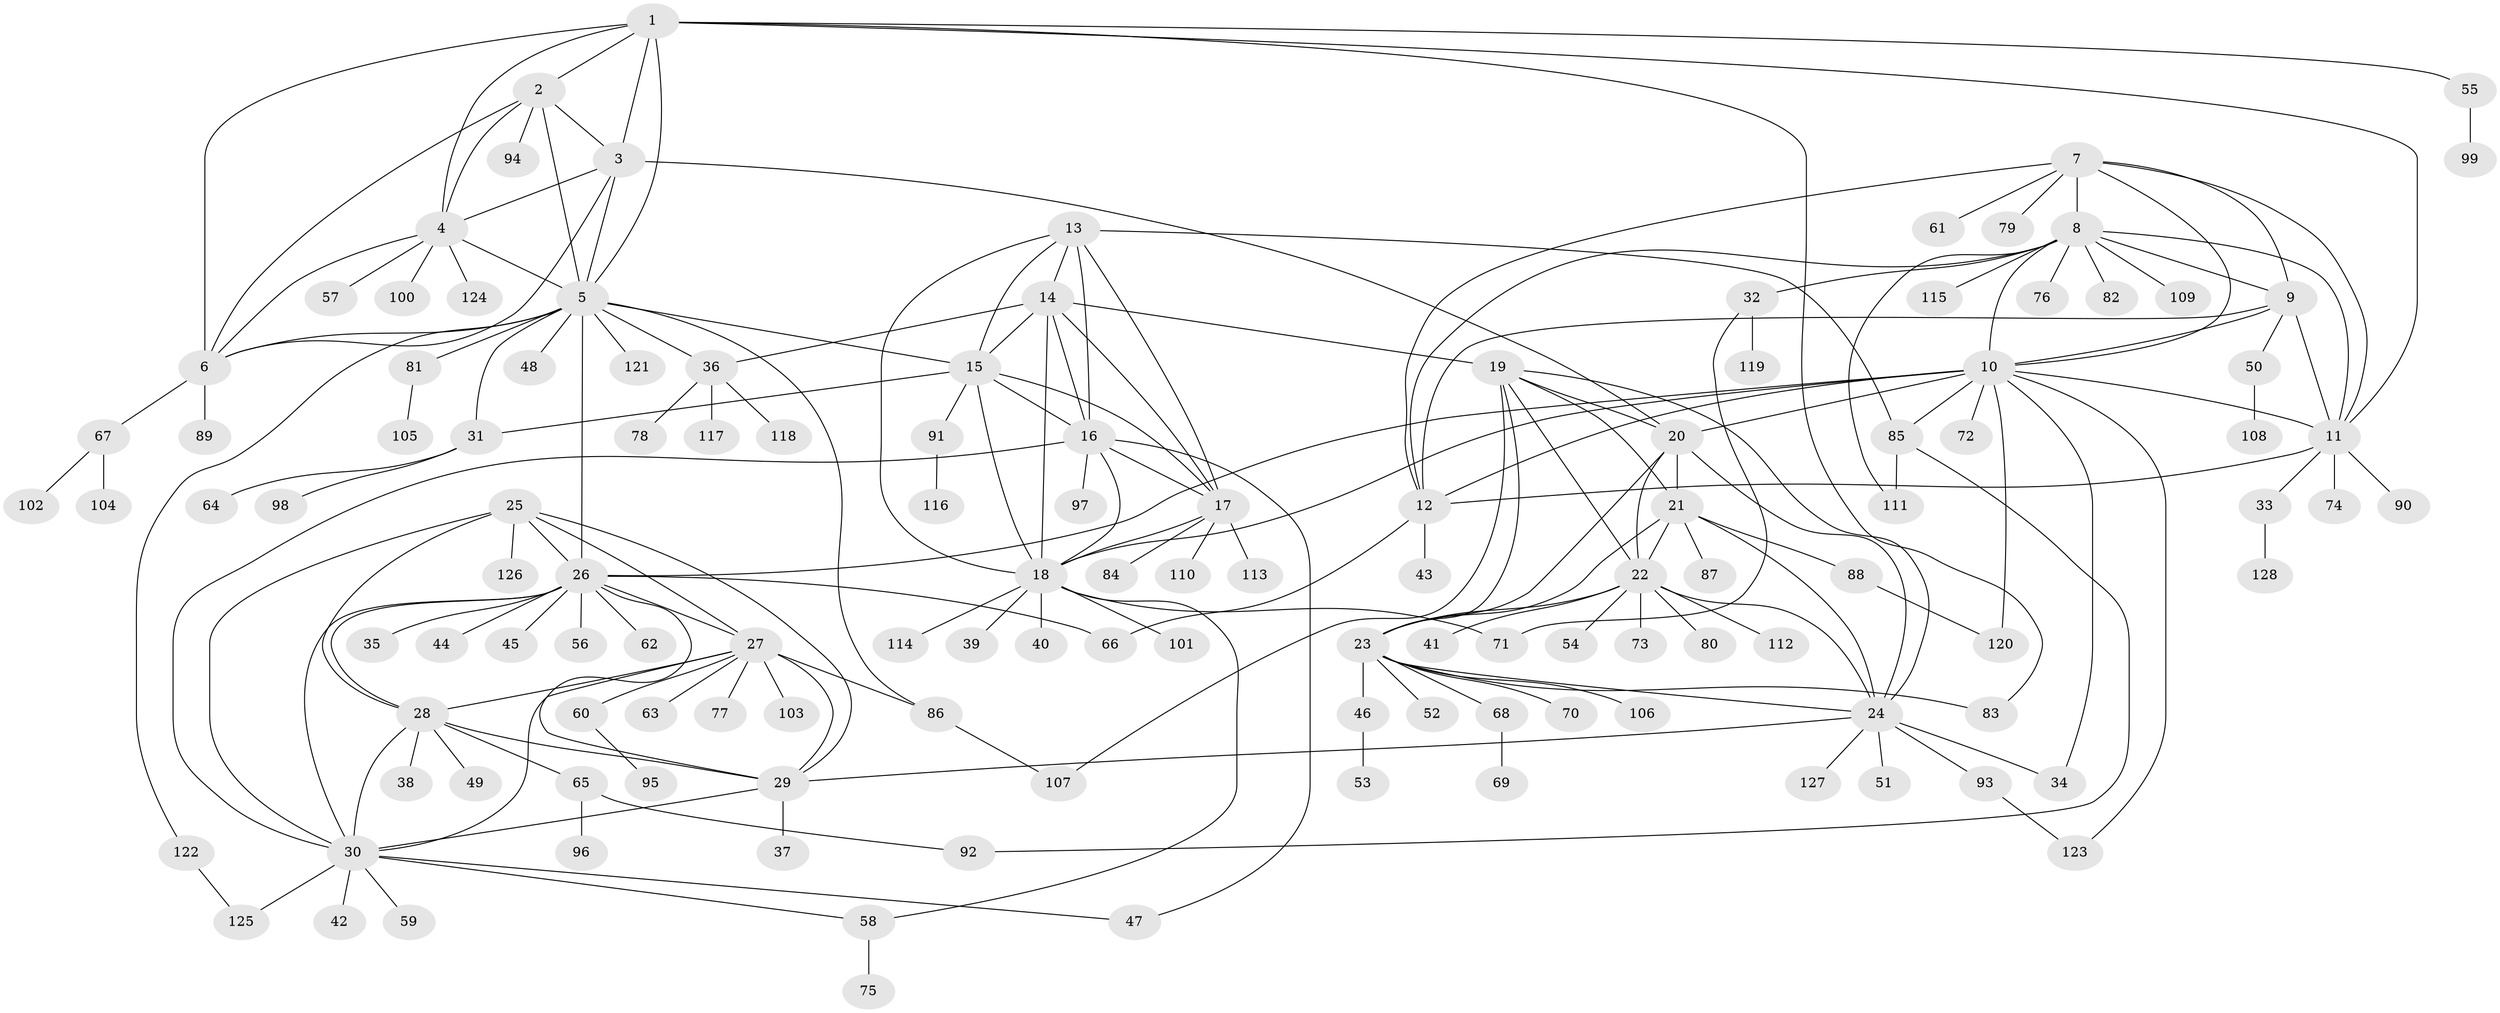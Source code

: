 // Generated by graph-tools (version 1.1) at 2025/15/03/09/25 04:15:57]
// undirected, 128 vertices, 199 edges
graph export_dot {
graph [start="1"]
  node [color=gray90,style=filled];
  1;
  2;
  3;
  4;
  5;
  6;
  7;
  8;
  9;
  10;
  11;
  12;
  13;
  14;
  15;
  16;
  17;
  18;
  19;
  20;
  21;
  22;
  23;
  24;
  25;
  26;
  27;
  28;
  29;
  30;
  31;
  32;
  33;
  34;
  35;
  36;
  37;
  38;
  39;
  40;
  41;
  42;
  43;
  44;
  45;
  46;
  47;
  48;
  49;
  50;
  51;
  52;
  53;
  54;
  55;
  56;
  57;
  58;
  59;
  60;
  61;
  62;
  63;
  64;
  65;
  66;
  67;
  68;
  69;
  70;
  71;
  72;
  73;
  74;
  75;
  76;
  77;
  78;
  79;
  80;
  81;
  82;
  83;
  84;
  85;
  86;
  87;
  88;
  89;
  90;
  91;
  92;
  93;
  94;
  95;
  96;
  97;
  98;
  99;
  100;
  101;
  102;
  103;
  104;
  105;
  106;
  107;
  108;
  109;
  110;
  111;
  112;
  113;
  114;
  115;
  116;
  117;
  118;
  119;
  120;
  121;
  122;
  123;
  124;
  125;
  126;
  127;
  128;
  1 -- 2;
  1 -- 3;
  1 -- 4;
  1 -- 5;
  1 -- 6;
  1 -- 11;
  1 -- 55;
  1 -- 83;
  2 -- 3;
  2 -- 4;
  2 -- 5;
  2 -- 6;
  2 -- 94;
  3 -- 4;
  3 -- 5;
  3 -- 6;
  3 -- 20;
  4 -- 5;
  4 -- 6;
  4 -- 57;
  4 -- 100;
  4 -- 124;
  5 -- 6;
  5 -- 15;
  5 -- 26;
  5 -- 31;
  5 -- 36;
  5 -- 48;
  5 -- 81;
  5 -- 86;
  5 -- 121;
  5 -- 122;
  6 -- 67;
  6 -- 89;
  7 -- 8;
  7 -- 9;
  7 -- 10;
  7 -- 11;
  7 -- 12;
  7 -- 61;
  7 -- 79;
  8 -- 9;
  8 -- 10;
  8 -- 11;
  8 -- 12;
  8 -- 32;
  8 -- 76;
  8 -- 82;
  8 -- 109;
  8 -- 111;
  8 -- 115;
  9 -- 10;
  9 -- 11;
  9 -- 12;
  9 -- 50;
  10 -- 11;
  10 -- 12;
  10 -- 18;
  10 -- 20;
  10 -- 26;
  10 -- 34;
  10 -- 72;
  10 -- 85;
  10 -- 120;
  10 -- 123;
  11 -- 12;
  11 -- 33;
  11 -- 74;
  11 -- 90;
  12 -- 43;
  12 -- 66;
  13 -- 14;
  13 -- 15;
  13 -- 16;
  13 -- 17;
  13 -- 18;
  13 -- 85;
  14 -- 15;
  14 -- 16;
  14 -- 17;
  14 -- 18;
  14 -- 19;
  14 -- 36;
  15 -- 16;
  15 -- 17;
  15 -- 18;
  15 -- 31;
  15 -- 91;
  16 -- 17;
  16 -- 18;
  16 -- 30;
  16 -- 47;
  16 -- 97;
  17 -- 18;
  17 -- 84;
  17 -- 110;
  17 -- 113;
  18 -- 39;
  18 -- 40;
  18 -- 58;
  18 -- 71;
  18 -- 101;
  18 -- 114;
  19 -- 20;
  19 -- 21;
  19 -- 22;
  19 -- 23;
  19 -- 24;
  19 -- 107;
  20 -- 21;
  20 -- 22;
  20 -- 23;
  20 -- 24;
  21 -- 22;
  21 -- 23;
  21 -- 24;
  21 -- 87;
  21 -- 88;
  22 -- 23;
  22 -- 24;
  22 -- 41;
  22 -- 54;
  22 -- 73;
  22 -- 80;
  22 -- 112;
  23 -- 24;
  23 -- 46;
  23 -- 52;
  23 -- 68;
  23 -- 70;
  23 -- 83;
  23 -- 106;
  24 -- 29;
  24 -- 34;
  24 -- 51;
  24 -- 93;
  24 -- 127;
  25 -- 26;
  25 -- 27;
  25 -- 28;
  25 -- 29;
  25 -- 30;
  25 -- 126;
  26 -- 27;
  26 -- 28;
  26 -- 29;
  26 -- 30;
  26 -- 35;
  26 -- 44;
  26 -- 45;
  26 -- 56;
  26 -- 62;
  26 -- 66;
  27 -- 28;
  27 -- 29;
  27 -- 30;
  27 -- 60;
  27 -- 63;
  27 -- 77;
  27 -- 86;
  27 -- 103;
  28 -- 29;
  28 -- 30;
  28 -- 38;
  28 -- 49;
  28 -- 65;
  29 -- 30;
  29 -- 37;
  30 -- 42;
  30 -- 47;
  30 -- 58;
  30 -- 59;
  30 -- 125;
  31 -- 64;
  31 -- 98;
  32 -- 71;
  32 -- 119;
  33 -- 128;
  36 -- 78;
  36 -- 117;
  36 -- 118;
  46 -- 53;
  50 -- 108;
  55 -- 99;
  58 -- 75;
  60 -- 95;
  65 -- 92;
  65 -- 96;
  67 -- 102;
  67 -- 104;
  68 -- 69;
  81 -- 105;
  85 -- 92;
  85 -- 111;
  86 -- 107;
  88 -- 120;
  91 -- 116;
  93 -- 123;
  122 -- 125;
}
